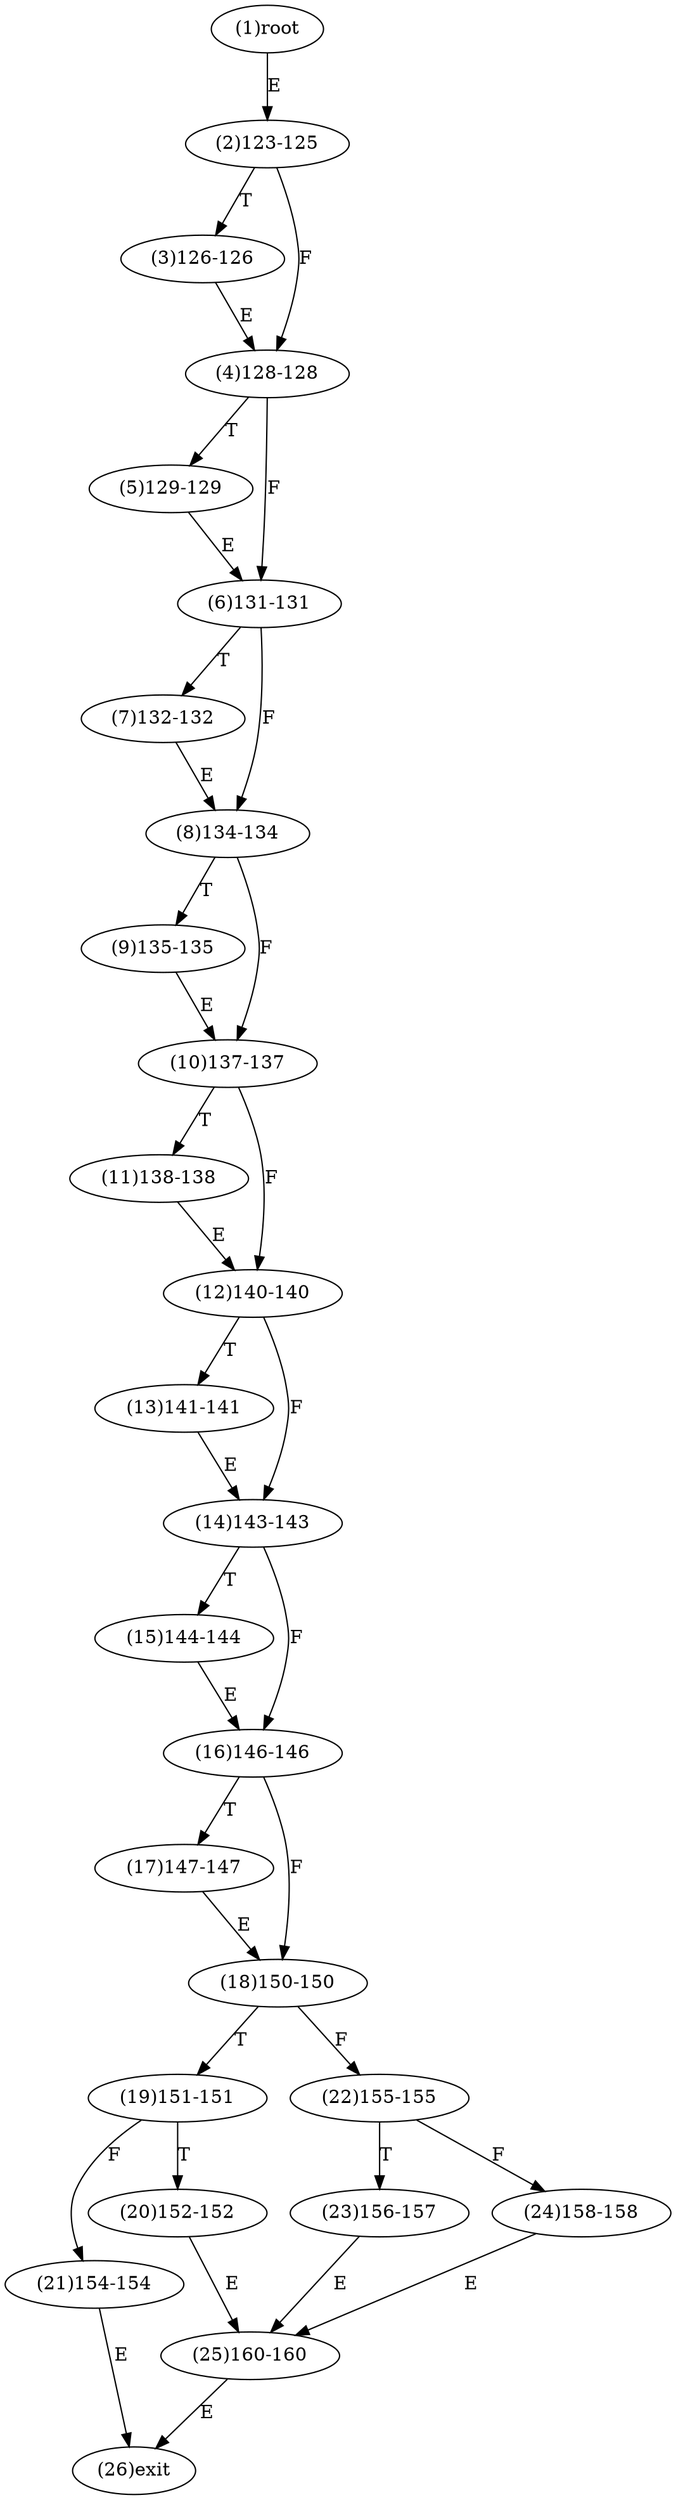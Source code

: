digraph "" { 
1[ label="(1)root"];
2[ label="(2)123-125"];
3[ label="(3)126-126"];
4[ label="(4)128-128"];
5[ label="(5)129-129"];
6[ label="(6)131-131"];
7[ label="(7)132-132"];
8[ label="(8)134-134"];
9[ label="(9)135-135"];
10[ label="(10)137-137"];
11[ label="(11)138-138"];
12[ label="(12)140-140"];
13[ label="(13)141-141"];
14[ label="(14)143-143"];
15[ label="(15)144-144"];
17[ label="(17)147-147"];
16[ label="(16)146-146"];
19[ label="(19)151-151"];
18[ label="(18)150-150"];
21[ label="(21)154-154"];
20[ label="(20)152-152"];
23[ label="(23)156-157"];
22[ label="(22)155-155"];
25[ label="(25)160-160"];
24[ label="(24)158-158"];
26[ label="(26)exit"];
1->2[ label="E"];
2->4[ label="F"];
2->3[ label="T"];
3->4[ label="E"];
4->6[ label="F"];
4->5[ label="T"];
5->6[ label="E"];
6->8[ label="F"];
6->7[ label="T"];
7->8[ label="E"];
8->10[ label="F"];
8->9[ label="T"];
9->10[ label="E"];
10->12[ label="F"];
10->11[ label="T"];
11->12[ label="E"];
12->14[ label="F"];
12->13[ label="T"];
13->14[ label="E"];
14->16[ label="F"];
14->15[ label="T"];
15->16[ label="E"];
16->18[ label="F"];
16->17[ label="T"];
17->18[ label="E"];
18->22[ label="F"];
18->19[ label="T"];
19->21[ label="F"];
19->20[ label="T"];
20->25[ label="E"];
21->26[ label="E"];
22->24[ label="F"];
22->23[ label="T"];
23->25[ label="E"];
24->25[ label="E"];
25->26[ label="E"];
}